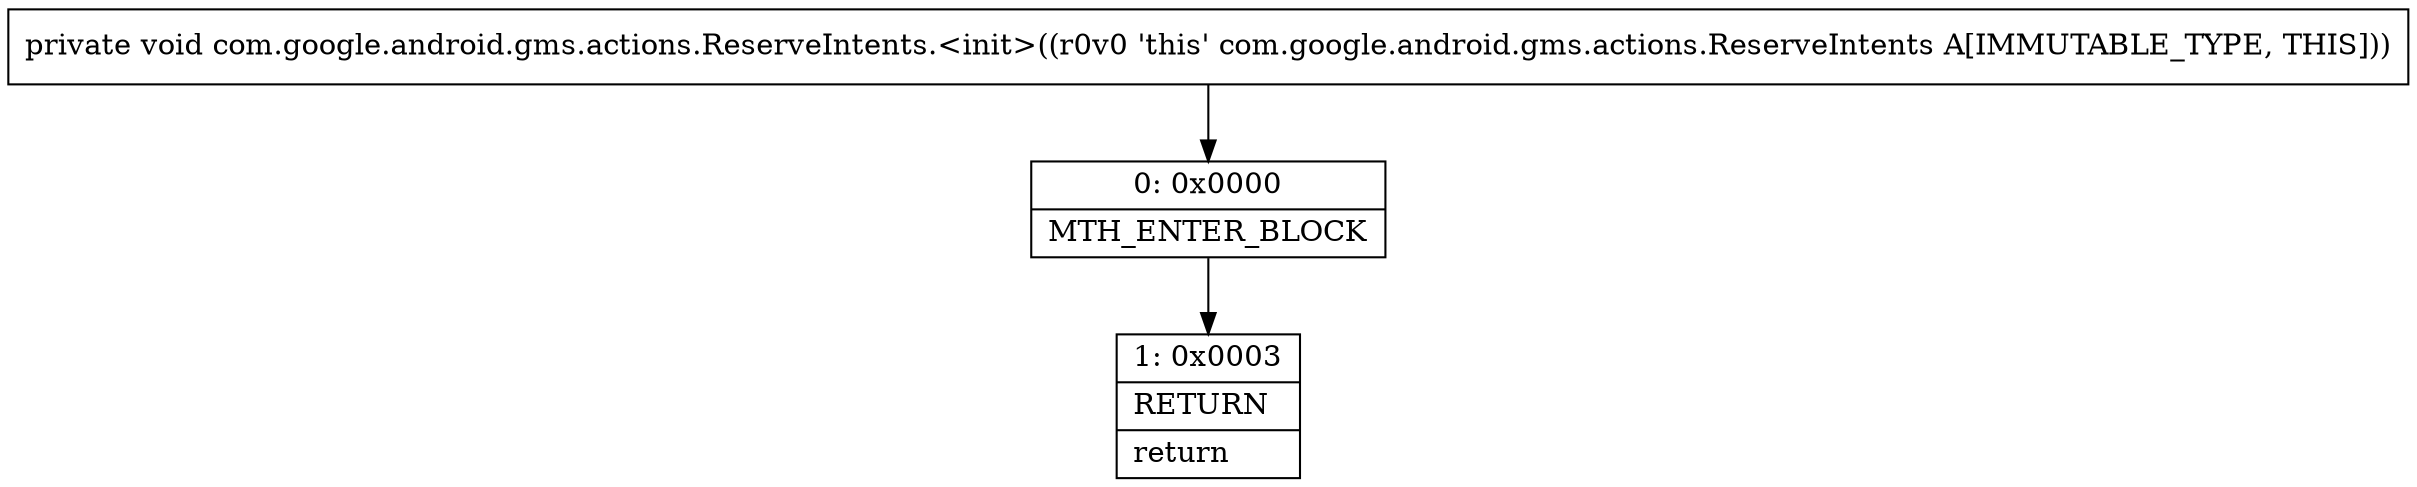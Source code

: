 digraph "CFG forcom.google.android.gms.actions.ReserveIntents.\<init\>()V" {
Node_0 [shape=record,label="{0\:\ 0x0000|MTH_ENTER_BLOCK\l}"];
Node_1 [shape=record,label="{1\:\ 0x0003|RETURN\l|return\l}"];
MethodNode[shape=record,label="{private void com.google.android.gms.actions.ReserveIntents.\<init\>((r0v0 'this' com.google.android.gms.actions.ReserveIntents A[IMMUTABLE_TYPE, THIS])) }"];
MethodNode -> Node_0;
Node_0 -> Node_1;
}

